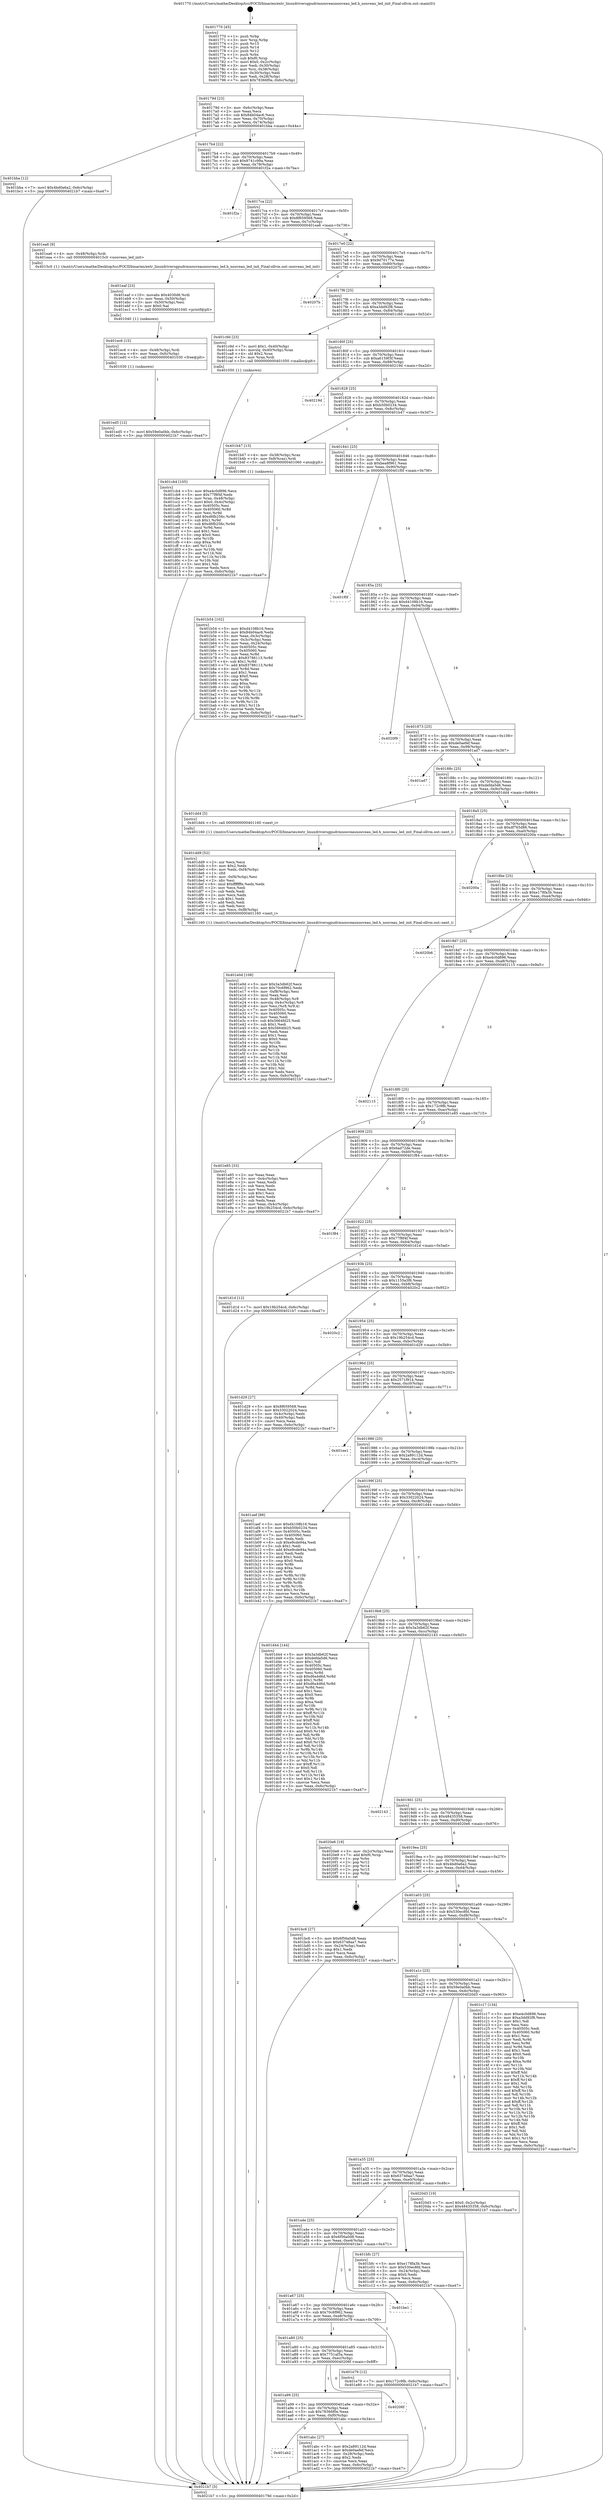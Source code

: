 digraph "0x401770" {
  label = "0x401770 (/mnt/c/Users/mathe/Desktop/tcc/POCII/binaries/extr_linuxdriversgpudrmnouveaunouveau_led.h_nouveau_led_init_Final-ollvm.out::main(0))"
  labelloc = "t"
  node[shape=record]

  Entry [label="",width=0.3,height=0.3,shape=circle,fillcolor=black,style=filled]
  "0x40179d" [label="{
     0x40179d [23]\l
     | [instrs]\l
     &nbsp;&nbsp;0x40179d \<+3\>: mov -0x6c(%rbp),%eax\l
     &nbsp;&nbsp;0x4017a0 \<+2\>: mov %eax,%ecx\l
     &nbsp;&nbsp;0x4017a2 \<+6\>: sub $0x84b04ac6,%ecx\l
     &nbsp;&nbsp;0x4017a8 \<+3\>: mov %eax,-0x70(%rbp)\l
     &nbsp;&nbsp;0x4017ab \<+3\>: mov %ecx,-0x74(%rbp)\l
     &nbsp;&nbsp;0x4017ae \<+6\>: je 0000000000401bba \<main+0x44a\>\l
  }"]
  "0x401bba" [label="{
     0x401bba [12]\l
     | [instrs]\l
     &nbsp;&nbsp;0x401bba \<+7\>: movl $0x4bd0a6a2,-0x6c(%rbp)\l
     &nbsp;&nbsp;0x401bc1 \<+5\>: jmp 00000000004021b7 \<main+0xa47\>\l
  }"]
  "0x4017b4" [label="{
     0x4017b4 [22]\l
     | [instrs]\l
     &nbsp;&nbsp;0x4017b4 \<+5\>: jmp 00000000004017b9 \<main+0x49\>\l
     &nbsp;&nbsp;0x4017b9 \<+3\>: mov -0x70(%rbp),%eax\l
     &nbsp;&nbsp;0x4017bc \<+5\>: sub $0x8741c99a,%eax\l
     &nbsp;&nbsp;0x4017c1 \<+3\>: mov %eax,-0x78(%rbp)\l
     &nbsp;&nbsp;0x4017c4 \<+6\>: je 0000000000401f2a \<main+0x7ba\>\l
  }"]
  Exit [label="",width=0.3,height=0.3,shape=circle,fillcolor=black,style=filled,peripheries=2]
  "0x401f2a" [label="{
     0x401f2a\l
  }", style=dashed]
  "0x4017ca" [label="{
     0x4017ca [22]\l
     | [instrs]\l
     &nbsp;&nbsp;0x4017ca \<+5\>: jmp 00000000004017cf \<main+0x5f\>\l
     &nbsp;&nbsp;0x4017cf \<+3\>: mov -0x70(%rbp),%eax\l
     &nbsp;&nbsp;0x4017d2 \<+5\>: sub $0x8f659568,%eax\l
     &nbsp;&nbsp;0x4017d7 \<+3\>: mov %eax,-0x7c(%rbp)\l
     &nbsp;&nbsp;0x4017da \<+6\>: je 0000000000401ea6 \<main+0x736\>\l
  }"]
  "0x401ed5" [label="{
     0x401ed5 [12]\l
     | [instrs]\l
     &nbsp;&nbsp;0x401ed5 \<+7\>: movl $0x59e0a0bb,-0x6c(%rbp)\l
     &nbsp;&nbsp;0x401edc \<+5\>: jmp 00000000004021b7 \<main+0xa47\>\l
  }"]
  "0x401ea6" [label="{
     0x401ea6 [9]\l
     | [instrs]\l
     &nbsp;&nbsp;0x401ea6 \<+4\>: mov -0x48(%rbp),%rdi\l
     &nbsp;&nbsp;0x401eaa \<+5\>: call 00000000004015c0 \<nouveau_led_init\>\l
     | [calls]\l
     &nbsp;&nbsp;0x4015c0 \{1\} (/mnt/c/Users/mathe/Desktop/tcc/POCII/binaries/extr_linuxdriversgpudrmnouveaunouveau_led.h_nouveau_led_init_Final-ollvm.out::nouveau_led_init)\l
  }"]
  "0x4017e0" [label="{
     0x4017e0 [22]\l
     | [instrs]\l
     &nbsp;&nbsp;0x4017e0 \<+5\>: jmp 00000000004017e5 \<main+0x75\>\l
     &nbsp;&nbsp;0x4017e5 \<+3\>: mov -0x70(%rbp),%eax\l
     &nbsp;&nbsp;0x4017e8 \<+5\>: sub $0x9d70177e,%eax\l
     &nbsp;&nbsp;0x4017ed \<+3\>: mov %eax,-0x80(%rbp)\l
     &nbsp;&nbsp;0x4017f0 \<+6\>: je 000000000040207b \<main+0x90b\>\l
  }"]
  "0x401ec6" [label="{
     0x401ec6 [15]\l
     | [instrs]\l
     &nbsp;&nbsp;0x401ec6 \<+4\>: mov -0x48(%rbp),%rdi\l
     &nbsp;&nbsp;0x401eca \<+6\>: mov %eax,-0xfc(%rbp)\l
     &nbsp;&nbsp;0x401ed0 \<+5\>: call 0000000000401030 \<free@plt\>\l
     | [calls]\l
     &nbsp;&nbsp;0x401030 \{1\} (unknown)\l
  }"]
  "0x40207b" [label="{
     0x40207b\l
  }", style=dashed]
  "0x4017f6" [label="{
     0x4017f6 [25]\l
     | [instrs]\l
     &nbsp;&nbsp;0x4017f6 \<+5\>: jmp 00000000004017fb \<main+0x8b\>\l
     &nbsp;&nbsp;0x4017fb \<+3\>: mov -0x70(%rbp),%eax\l
     &nbsp;&nbsp;0x4017fe \<+5\>: sub $0xa3dd92f8,%eax\l
     &nbsp;&nbsp;0x401803 \<+6\>: mov %eax,-0x84(%rbp)\l
     &nbsp;&nbsp;0x401809 \<+6\>: je 0000000000401c9d \<main+0x52d\>\l
  }"]
  "0x401eaf" [label="{
     0x401eaf [23]\l
     | [instrs]\l
     &nbsp;&nbsp;0x401eaf \<+10\>: movabs $0x4030d6,%rdi\l
     &nbsp;&nbsp;0x401eb9 \<+3\>: mov %eax,-0x50(%rbp)\l
     &nbsp;&nbsp;0x401ebc \<+3\>: mov -0x50(%rbp),%esi\l
     &nbsp;&nbsp;0x401ebf \<+2\>: mov $0x0,%al\l
     &nbsp;&nbsp;0x401ec1 \<+5\>: call 0000000000401040 \<printf@plt\>\l
     | [calls]\l
     &nbsp;&nbsp;0x401040 \{1\} (unknown)\l
  }"]
  "0x401c9d" [label="{
     0x401c9d [23]\l
     | [instrs]\l
     &nbsp;&nbsp;0x401c9d \<+7\>: movl $0x1,-0x40(%rbp)\l
     &nbsp;&nbsp;0x401ca4 \<+4\>: movslq -0x40(%rbp),%rax\l
     &nbsp;&nbsp;0x401ca8 \<+4\>: shl $0x2,%rax\l
     &nbsp;&nbsp;0x401cac \<+3\>: mov %rax,%rdi\l
     &nbsp;&nbsp;0x401caf \<+5\>: call 0000000000401050 \<malloc@plt\>\l
     | [calls]\l
     &nbsp;&nbsp;0x401050 \{1\} (unknown)\l
  }"]
  "0x40180f" [label="{
     0x40180f [25]\l
     | [instrs]\l
     &nbsp;&nbsp;0x40180f \<+5\>: jmp 0000000000401814 \<main+0xa4\>\l
     &nbsp;&nbsp;0x401814 \<+3\>: mov -0x70(%rbp),%eax\l
     &nbsp;&nbsp;0x401817 \<+5\>: sub $0xa6159f3f,%eax\l
     &nbsp;&nbsp;0x40181c \<+6\>: mov %eax,-0x88(%rbp)\l
     &nbsp;&nbsp;0x401822 \<+6\>: je 000000000040219d \<main+0xa2d\>\l
  }"]
  "0x401e0d" [label="{
     0x401e0d [108]\l
     | [instrs]\l
     &nbsp;&nbsp;0x401e0d \<+5\>: mov $0x3a3db62f,%ecx\l
     &nbsp;&nbsp;0x401e12 \<+5\>: mov $0x70c6f962,%edx\l
     &nbsp;&nbsp;0x401e17 \<+6\>: mov -0xf8(%rbp),%esi\l
     &nbsp;&nbsp;0x401e1d \<+3\>: imul %eax,%esi\l
     &nbsp;&nbsp;0x401e20 \<+4\>: mov -0x48(%rbp),%r8\l
     &nbsp;&nbsp;0x401e24 \<+4\>: movslq -0x4c(%rbp),%r9\l
     &nbsp;&nbsp;0x401e28 \<+4\>: mov %esi,(%r8,%r9,4)\l
     &nbsp;&nbsp;0x401e2c \<+7\>: mov 0x40505c,%eax\l
     &nbsp;&nbsp;0x401e33 \<+7\>: mov 0x405060,%esi\l
     &nbsp;&nbsp;0x401e3a \<+2\>: mov %eax,%edi\l
     &nbsp;&nbsp;0x401e3c \<+6\>: sub $0x5664fd25,%edi\l
     &nbsp;&nbsp;0x401e42 \<+3\>: sub $0x1,%edi\l
     &nbsp;&nbsp;0x401e45 \<+6\>: add $0x5664fd25,%edi\l
     &nbsp;&nbsp;0x401e4b \<+3\>: imul %edi,%eax\l
     &nbsp;&nbsp;0x401e4e \<+3\>: and $0x1,%eax\l
     &nbsp;&nbsp;0x401e51 \<+3\>: cmp $0x0,%eax\l
     &nbsp;&nbsp;0x401e54 \<+4\>: sete %r10b\l
     &nbsp;&nbsp;0x401e58 \<+3\>: cmp $0xa,%esi\l
     &nbsp;&nbsp;0x401e5b \<+4\>: setl %r11b\l
     &nbsp;&nbsp;0x401e5f \<+3\>: mov %r10b,%bl\l
     &nbsp;&nbsp;0x401e62 \<+3\>: and %r11b,%bl\l
     &nbsp;&nbsp;0x401e65 \<+3\>: xor %r11b,%r10b\l
     &nbsp;&nbsp;0x401e68 \<+3\>: or %r10b,%bl\l
     &nbsp;&nbsp;0x401e6b \<+3\>: test $0x1,%bl\l
     &nbsp;&nbsp;0x401e6e \<+3\>: cmovne %edx,%ecx\l
     &nbsp;&nbsp;0x401e71 \<+3\>: mov %ecx,-0x6c(%rbp)\l
     &nbsp;&nbsp;0x401e74 \<+5\>: jmp 00000000004021b7 \<main+0xa47\>\l
  }"]
  "0x40219d" [label="{
     0x40219d\l
  }", style=dashed]
  "0x401828" [label="{
     0x401828 [25]\l
     | [instrs]\l
     &nbsp;&nbsp;0x401828 \<+5\>: jmp 000000000040182d \<main+0xbd\>\l
     &nbsp;&nbsp;0x40182d \<+3\>: mov -0x70(%rbp),%eax\l
     &nbsp;&nbsp;0x401830 \<+5\>: sub $0xb50b0234,%eax\l
     &nbsp;&nbsp;0x401835 \<+6\>: mov %eax,-0x8c(%rbp)\l
     &nbsp;&nbsp;0x40183b \<+6\>: je 0000000000401b47 \<main+0x3d7\>\l
  }"]
  "0x401dd9" [label="{
     0x401dd9 [52]\l
     | [instrs]\l
     &nbsp;&nbsp;0x401dd9 \<+2\>: xor %ecx,%ecx\l
     &nbsp;&nbsp;0x401ddb \<+5\>: mov $0x2,%edx\l
     &nbsp;&nbsp;0x401de0 \<+6\>: mov %edx,-0xf4(%rbp)\l
     &nbsp;&nbsp;0x401de6 \<+1\>: cltd\l
     &nbsp;&nbsp;0x401de7 \<+6\>: mov -0xf4(%rbp),%esi\l
     &nbsp;&nbsp;0x401ded \<+2\>: idiv %esi\l
     &nbsp;&nbsp;0x401def \<+6\>: imul $0xfffffffe,%edx,%edx\l
     &nbsp;&nbsp;0x401df5 \<+2\>: mov %ecx,%edi\l
     &nbsp;&nbsp;0x401df7 \<+2\>: sub %edx,%edi\l
     &nbsp;&nbsp;0x401df9 \<+2\>: mov %ecx,%edx\l
     &nbsp;&nbsp;0x401dfb \<+3\>: sub $0x1,%edx\l
     &nbsp;&nbsp;0x401dfe \<+2\>: add %edx,%edi\l
     &nbsp;&nbsp;0x401e00 \<+2\>: sub %edi,%ecx\l
     &nbsp;&nbsp;0x401e02 \<+6\>: mov %ecx,-0xf8(%rbp)\l
     &nbsp;&nbsp;0x401e08 \<+5\>: call 0000000000401160 \<next_i\>\l
     | [calls]\l
     &nbsp;&nbsp;0x401160 \{1\} (/mnt/c/Users/mathe/Desktop/tcc/POCII/binaries/extr_linuxdriversgpudrmnouveaunouveau_led.h_nouveau_led_init_Final-ollvm.out::next_i)\l
  }"]
  "0x401b47" [label="{
     0x401b47 [13]\l
     | [instrs]\l
     &nbsp;&nbsp;0x401b47 \<+4\>: mov -0x38(%rbp),%rax\l
     &nbsp;&nbsp;0x401b4b \<+4\>: mov 0x8(%rax),%rdi\l
     &nbsp;&nbsp;0x401b4f \<+5\>: call 0000000000401060 \<atoi@plt\>\l
     | [calls]\l
     &nbsp;&nbsp;0x401060 \{1\} (unknown)\l
  }"]
  "0x401841" [label="{
     0x401841 [25]\l
     | [instrs]\l
     &nbsp;&nbsp;0x401841 \<+5\>: jmp 0000000000401846 \<main+0xd6\>\l
     &nbsp;&nbsp;0x401846 \<+3\>: mov -0x70(%rbp),%eax\l
     &nbsp;&nbsp;0x401849 \<+5\>: sub $0xbea8f961,%eax\l
     &nbsp;&nbsp;0x40184e \<+6\>: mov %eax,-0x90(%rbp)\l
     &nbsp;&nbsp;0x401854 \<+6\>: je 0000000000401f0f \<main+0x79f\>\l
  }"]
  "0x401cb4" [label="{
     0x401cb4 [105]\l
     | [instrs]\l
     &nbsp;&nbsp;0x401cb4 \<+5\>: mov $0xe4c0d896,%ecx\l
     &nbsp;&nbsp;0x401cb9 \<+5\>: mov $0x77f8f4f,%edx\l
     &nbsp;&nbsp;0x401cbe \<+4\>: mov %rax,-0x48(%rbp)\l
     &nbsp;&nbsp;0x401cc2 \<+7\>: movl $0x0,-0x4c(%rbp)\l
     &nbsp;&nbsp;0x401cc9 \<+7\>: mov 0x40505c,%esi\l
     &nbsp;&nbsp;0x401cd0 \<+8\>: mov 0x405060,%r8d\l
     &nbsp;&nbsp;0x401cd8 \<+3\>: mov %esi,%r9d\l
     &nbsp;&nbsp;0x401cdb \<+7\>: add $0xd6fb256c,%r9d\l
     &nbsp;&nbsp;0x401ce2 \<+4\>: sub $0x1,%r9d\l
     &nbsp;&nbsp;0x401ce6 \<+7\>: sub $0xd6fb256c,%r9d\l
     &nbsp;&nbsp;0x401ced \<+4\>: imul %r9d,%esi\l
     &nbsp;&nbsp;0x401cf1 \<+3\>: and $0x1,%esi\l
     &nbsp;&nbsp;0x401cf4 \<+3\>: cmp $0x0,%esi\l
     &nbsp;&nbsp;0x401cf7 \<+4\>: sete %r10b\l
     &nbsp;&nbsp;0x401cfb \<+4\>: cmp $0xa,%r8d\l
     &nbsp;&nbsp;0x401cff \<+4\>: setl %r11b\l
     &nbsp;&nbsp;0x401d03 \<+3\>: mov %r10b,%bl\l
     &nbsp;&nbsp;0x401d06 \<+3\>: and %r11b,%bl\l
     &nbsp;&nbsp;0x401d09 \<+3\>: xor %r11b,%r10b\l
     &nbsp;&nbsp;0x401d0c \<+3\>: or %r10b,%bl\l
     &nbsp;&nbsp;0x401d0f \<+3\>: test $0x1,%bl\l
     &nbsp;&nbsp;0x401d12 \<+3\>: cmovne %edx,%ecx\l
     &nbsp;&nbsp;0x401d15 \<+3\>: mov %ecx,-0x6c(%rbp)\l
     &nbsp;&nbsp;0x401d18 \<+5\>: jmp 00000000004021b7 \<main+0xa47\>\l
  }"]
  "0x401f0f" [label="{
     0x401f0f\l
  }", style=dashed]
  "0x40185a" [label="{
     0x40185a [25]\l
     | [instrs]\l
     &nbsp;&nbsp;0x40185a \<+5\>: jmp 000000000040185f \<main+0xef\>\l
     &nbsp;&nbsp;0x40185f \<+3\>: mov -0x70(%rbp),%eax\l
     &nbsp;&nbsp;0x401862 \<+5\>: sub $0xd4108b16,%eax\l
     &nbsp;&nbsp;0x401867 \<+6\>: mov %eax,-0x94(%rbp)\l
     &nbsp;&nbsp;0x40186d \<+6\>: je 00000000004020f9 \<main+0x989\>\l
  }"]
  "0x401b54" [label="{
     0x401b54 [102]\l
     | [instrs]\l
     &nbsp;&nbsp;0x401b54 \<+5\>: mov $0xd4108b16,%ecx\l
     &nbsp;&nbsp;0x401b59 \<+5\>: mov $0x84b04ac6,%edx\l
     &nbsp;&nbsp;0x401b5e \<+3\>: mov %eax,-0x3c(%rbp)\l
     &nbsp;&nbsp;0x401b61 \<+3\>: mov -0x3c(%rbp),%eax\l
     &nbsp;&nbsp;0x401b64 \<+3\>: mov %eax,-0x24(%rbp)\l
     &nbsp;&nbsp;0x401b67 \<+7\>: mov 0x40505c,%eax\l
     &nbsp;&nbsp;0x401b6e \<+7\>: mov 0x405060,%esi\l
     &nbsp;&nbsp;0x401b75 \<+3\>: mov %eax,%r8d\l
     &nbsp;&nbsp;0x401b78 \<+7\>: sub $0x83786113,%r8d\l
     &nbsp;&nbsp;0x401b7f \<+4\>: sub $0x1,%r8d\l
     &nbsp;&nbsp;0x401b83 \<+7\>: add $0x83786113,%r8d\l
     &nbsp;&nbsp;0x401b8a \<+4\>: imul %r8d,%eax\l
     &nbsp;&nbsp;0x401b8e \<+3\>: and $0x1,%eax\l
     &nbsp;&nbsp;0x401b91 \<+3\>: cmp $0x0,%eax\l
     &nbsp;&nbsp;0x401b94 \<+4\>: sete %r9b\l
     &nbsp;&nbsp;0x401b98 \<+3\>: cmp $0xa,%esi\l
     &nbsp;&nbsp;0x401b9b \<+4\>: setl %r10b\l
     &nbsp;&nbsp;0x401b9f \<+3\>: mov %r9b,%r11b\l
     &nbsp;&nbsp;0x401ba2 \<+3\>: and %r10b,%r11b\l
     &nbsp;&nbsp;0x401ba5 \<+3\>: xor %r10b,%r9b\l
     &nbsp;&nbsp;0x401ba8 \<+3\>: or %r9b,%r11b\l
     &nbsp;&nbsp;0x401bab \<+4\>: test $0x1,%r11b\l
     &nbsp;&nbsp;0x401baf \<+3\>: cmovne %edx,%ecx\l
     &nbsp;&nbsp;0x401bb2 \<+3\>: mov %ecx,-0x6c(%rbp)\l
     &nbsp;&nbsp;0x401bb5 \<+5\>: jmp 00000000004021b7 \<main+0xa47\>\l
  }"]
  "0x4020f9" [label="{
     0x4020f9\l
  }", style=dashed]
  "0x401873" [label="{
     0x401873 [25]\l
     | [instrs]\l
     &nbsp;&nbsp;0x401873 \<+5\>: jmp 0000000000401878 \<main+0x108\>\l
     &nbsp;&nbsp;0x401878 \<+3\>: mov -0x70(%rbp),%eax\l
     &nbsp;&nbsp;0x40187b \<+5\>: sub $0xde0aefef,%eax\l
     &nbsp;&nbsp;0x401880 \<+6\>: mov %eax,-0x98(%rbp)\l
     &nbsp;&nbsp;0x401886 \<+6\>: je 0000000000401ad7 \<main+0x367\>\l
  }"]
  "0x401770" [label="{
     0x401770 [45]\l
     | [instrs]\l
     &nbsp;&nbsp;0x401770 \<+1\>: push %rbp\l
     &nbsp;&nbsp;0x401771 \<+3\>: mov %rsp,%rbp\l
     &nbsp;&nbsp;0x401774 \<+2\>: push %r15\l
     &nbsp;&nbsp;0x401776 \<+2\>: push %r14\l
     &nbsp;&nbsp;0x401778 \<+2\>: push %r12\l
     &nbsp;&nbsp;0x40177a \<+1\>: push %rbx\l
     &nbsp;&nbsp;0x40177b \<+7\>: sub $0xf0,%rsp\l
     &nbsp;&nbsp;0x401782 \<+7\>: movl $0x0,-0x2c(%rbp)\l
     &nbsp;&nbsp;0x401789 \<+3\>: mov %edi,-0x30(%rbp)\l
     &nbsp;&nbsp;0x40178c \<+4\>: mov %rsi,-0x38(%rbp)\l
     &nbsp;&nbsp;0x401790 \<+3\>: mov -0x30(%rbp),%edi\l
     &nbsp;&nbsp;0x401793 \<+3\>: mov %edi,-0x28(%rbp)\l
     &nbsp;&nbsp;0x401796 \<+7\>: movl $0x78366f0e,-0x6c(%rbp)\l
  }"]
  "0x401ad7" [label="{
     0x401ad7\l
  }", style=dashed]
  "0x40188c" [label="{
     0x40188c [25]\l
     | [instrs]\l
     &nbsp;&nbsp;0x40188c \<+5\>: jmp 0000000000401891 \<main+0x121\>\l
     &nbsp;&nbsp;0x401891 \<+3\>: mov -0x70(%rbp),%eax\l
     &nbsp;&nbsp;0x401894 \<+5\>: sub $0xdefda5d6,%eax\l
     &nbsp;&nbsp;0x401899 \<+6\>: mov %eax,-0x9c(%rbp)\l
     &nbsp;&nbsp;0x40189f \<+6\>: je 0000000000401dd4 \<main+0x664\>\l
  }"]
  "0x4021b7" [label="{
     0x4021b7 [5]\l
     | [instrs]\l
     &nbsp;&nbsp;0x4021b7 \<+5\>: jmp 000000000040179d \<main+0x2d\>\l
  }"]
  "0x401dd4" [label="{
     0x401dd4 [5]\l
     | [instrs]\l
     &nbsp;&nbsp;0x401dd4 \<+5\>: call 0000000000401160 \<next_i\>\l
     | [calls]\l
     &nbsp;&nbsp;0x401160 \{1\} (/mnt/c/Users/mathe/Desktop/tcc/POCII/binaries/extr_linuxdriversgpudrmnouveaunouveau_led.h_nouveau_led_init_Final-ollvm.out::next_i)\l
  }"]
  "0x4018a5" [label="{
     0x4018a5 [25]\l
     | [instrs]\l
     &nbsp;&nbsp;0x4018a5 \<+5\>: jmp 00000000004018aa \<main+0x13a\>\l
     &nbsp;&nbsp;0x4018aa \<+3\>: mov -0x70(%rbp),%eax\l
     &nbsp;&nbsp;0x4018ad \<+5\>: sub $0xdf765d86,%eax\l
     &nbsp;&nbsp;0x4018b2 \<+6\>: mov %eax,-0xa0(%rbp)\l
     &nbsp;&nbsp;0x4018b8 \<+6\>: je 000000000040200a \<main+0x89a\>\l
  }"]
  "0x401ab2" [label="{
     0x401ab2\l
  }", style=dashed]
  "0x40200a" [label="{
     0x40200a\l
  }", style=dashed]
  "0x4018be" [label="{
     0x4018be [25]\l
     | [instrs]\l
     &nbsp;&nbsp;0x4018be \<+5\>: jmp 00000000004018c3 \<main+0x153\>\l
     &nbsp;&nbsp;0x4018c3 \<+3\>: mov -0x70(%rbp),%eax\l
     &nbsp;&nbsp;0x4018c6 \<+5\>: sub $0xe178fa3b,%eax\l
     &nbsp;&nbsp;0x4018cb \<+6\>: mov %eax,-0xa4(%rbp)\l
     &nbsp;&nbsp;0x4018d1 \<+6\>: je 00000000004020b6 \<main+0x946\>\l
  }"]
  "0x401abc" [label="{
     0x401abc [27]\l
     | [instrs]\l
     &nbsp;&nbsp;0x401abc \<+5\>: mov $0x2a89112d,%eax\l
     &nbsp;&nbsp;0x401ac1 \<+5\>: mov $0xde0aefef,%ecx\l
     &nbsp;&nbsp;0x401ac6 \<+3\>: mov -0x28(%rbp),%edx\l
     &nbsp;&nbsp;0x401ac9 \<+3\>: cmp $0x2,%edx\l
     &nbsp;&nbsp;0x401acc \<+3\>: cmovne %ecx,%eax\l
     &nbsp;&nbsp;0x401acf \<+3\>: mov %eax,-0x6c(%rbp)\l
     &nbsp;&nbsp;0x401ad2 \<+5\>: jmp 00000000004021b7 \<main+0xa47\>\l
  }"]
  "0x4020b6" [label="{
     0x4020b6\l
  }", style=dashed]
  "0x4018d7" [label="{
     0x4018d7 [25]\l
     | [instrs]\l
     &nbsp;&nbsp;0x4018d7 \<+5\>: jmp 00000000004018dc \<main+0x16c\>\l
     &nbsp;&nbsp;0x4018dc \<+3\>: mov -0x70(%rbp),%eax\l
     &nbsp;&nbsp;0x4018df \<+5\>: sub $0xe4c0d896,%eax\l
     &nbsp;&nbsp;0x4018e4 \<+6\>: mov %eax,-0xa8(%rbp)\l
     &nbsp;&nbsp;0x4018ea \<+6\>: je 0000000000402115 \<main+0x9a5\>\l
  }"]
  "0x401a99" [label="{
     0x401a99 [25]\l
     | [instrs]\l
     &nbsp;&nbsp;0x401a99 \<+5\>: jmp 0000000000401a9e \<main+0x32e\>\l
     &nbsp;&nbsp;0x401a9e \<+3\>: mov -0x70(%rbp),%eax\l
     &nbsp;&nbsp;0x401aa1 \<+5\>: sub $0x78366f0e,%eax\l
     &nbsp;&nbsp;0x401aa6 \<+6\>: mov %eax,-0xf0(%rbp)\l
     &nbsp;&nbsp;0x401aac \<+6\>: je 0000000000401abc \<main+0x34c\>\l
  }"]
  "0x402115" [label="{
     0x402115\l
  }", style=dashed]
  "0x4018f0" [label="{
     0x4018f0 [25]\l
     | [instrs]\l
     &nbsp;&nbsp;0x4018f0 \<+5\>: jmp 00000000004018f5 \<main+0x185\>\l
     &nbsp;&nbsp;0x4018f5 \<+3\>: mov -0x70(%rbp),%eax\l
     &nbsp;&nbsp;0x4018f8 \<+5\>: sub $0x172c9fb,%eax\l
     &nbsp;&nbsp;0x4018fd \<+6\>: mov %eax,-0xac(%rbp)\l
     &nbsp;&nbsp;0x401903 \<+6\>: je 0000000000401e85 \<main+0x715\>\l
  }"]
  "0x40206f" [label="{
     0x40206f\l
  }", style=dashed]
  "0x401e85" [label="{
     0x401e85 [33]\l
     | [instrs]\l
     &nbsp;&nbsp;0x401e85 \<+2\>: xor %eax,%eax\l
     &nbsp;&nbsp;0x401e87 \<+3\>: mov -0x4c(%rbp),%ecx\l
     &nbsp;&nbsp;0x401e8a \<+2\>: mov %eax,%edx\l
     &nbsp;&nbsp;0x401e8c \<+2\>: sub %ecx,%edx\l
     &nbsp;&nbsp;0x401e8e \<+2\>: mov %eax,%ecx\l
     &nbsp;&nbsp;0x401e90 \<+3\>: sub $0x1,%ecx\l
     &nbsp;&nbsp;0x401e93 \<+2\>: add %ecx,%edx\l
     &nbsp;&nbsp;0x401e95 \<+2\>: sub %edx,%eax\l
     &nbsp;&nbsp;0x401e97 \<+3\>: mov %eax,-0x4c(%rbp)\l
     &nbsp;&nbsp;0x401e9a \<+7\>: movl $0x19b254cd,-0x6c(%rbp)\l
     &nbsp;&nbsp;0x401ea1 \<+5\>: jmp 00000000004021b7 \<main+0xa47\>\l
  }"]
  "0x401909" [label="{
     0x401909 [25]\l
     | [instrs]\l
     &nbsp;&nbsp;0x401909 \<+5\>: jmp 000000000040190e \<main+0x19e\>\l
     &nbsp;&nbsp;0x40190e \<+3\>: mov -0x70(%rbp),%eax\l
     &nbsp;&nbsp;0x401911 \<+5\>: sub $0x6ad72de,%eax\l
     &nbsp;&nbsp;0x401916 \<+6\>: mov %eax,-0xb0(%rbp)\l
     &nbsp;&nbsp;0x40191c \<+6\>: je 0000000000401f84 \<main+0x814\>\l
  }"]
  "0x401a80" [label="{
     0x401a80 [25]\l
     | [instrs]\l
     &nbsp;&nbsp;0x401a80 \<+5\>: jmp 0000000000401a85 \<main+0x315\>\l
     &nbsp;&nbsp;0x401a85 \<+3\>: mov -0x70(%rbp),%eax\l
     &nbsp;&nbsp;0x401a88 \<+5\>: sub $0x7751af3a,%eax\l
     &nbsp;&nbsp;0x401a8d \<+6\>: mov %eax,-0xec(%rbp)\l
     &nbsp;&nbsp;0x401a93 \<+6\>: je 000000000040206f \<main+0x8ff\>\l
  }"]
  "0x401f84" [label="{
     0x401f84\l
  }", style=dashed]
  "0x401922" [label="{
     0x401922 [25]\l
     | [instrs]\l
     &nbsp;&nbsp;0x401922 \<+5\>: jmp 0000000000401927 \<main+0x1b7\>\l
     &nbsp;&nbsp;0x401927 \<+3\>: mov -0x70(%rbp),%eax\l
     &nbsp;&nbsp;0x40192a \<+5\>: sub $0x77f8f4f,%eax\l
     &nbsp;&nbsp;0x40192f \<+6\>: mov %eax,-0xb4(%rbp)\l
     &nbsp;&nbsp;0x401935 \<+6\>: je 0000000000401d1d \<main+0x5ad\>\l
  }"]
  "0x401e79" [label="{
     0x401e79 [12]\l
     | [instrs]\l
     &nbsp;&nbsp;0x401e79 \<+7\>: movl $0x172c9fb,-0x6c(%rbp)\l
     &nbsp;&nbsp;0x401e80 \<+5\>: jmp 00000000004021b7 \<main+0xa47\>\l
  }"]
  "0x401d1d" [label="{
     0x401d1d [12]\l
     | [instrs]\l
     &nbsp;&nbsp;0x401d1d \<+7\>: movl $0x19b254cd,-0x6c(%rbp)\l
     &nbsp;&nbsp;0x401d24 \<+5\>: jmp 00000000004021b7 \<main+0xa47\>\l
  }"]
  "0x40193b" [label="{
     0x40193b [25]\l
     | [instrs]\l
     &nbsp;&nbsp;0x40193b \<+5\>: jmp 0000000000401940 \<main+0x1d0\>\l
     &nbsp;&nbsp;0x401940 \<+3\>: mov -0x70(%rbp),%eax\l
     &nbsp;&nbsp;0x401943 \<+5\>: sub $0x1155a3f6,%eax\l
     &nbsp;&nbsp;0x401948 \<+6\>: mov %eax,-0xb8(%rbp)\l
     &nbsp;&nbsp;0x40194e \<+6\>: je 00000000004020c2 \<main+0x952\>\l
  }"]
  "0x401a67" [label="{
     0x401a67 [25]\l
     | [instrs]\l
     &nbsp;&nbsp;0x401a67 \<+5\>: jmp 0000000000401a6c \<main+0x2fc\>\l
     &nbsp;&nbsp;0x401a6c \<+3\>: mov -0x70(%rbp),%eax\l
     &nbsp;&nbsp;0x401a6f \<+5\>: sub $0x70c6f962,%eax\l
     &nbsp;&nbsp;0x401a74 \<+6\>: mov %eax,-0xe8(%rbp)\l
     &nbsp;&nbsp;0x401a7a \<+6\>: je 0000000000401e79 \<main+0x709\>\l
  }"]
  "0x4020c2" [label="{
     0x4020c2\l
  }", style=dashed]
  "0x401954" [label="{
     0x401954 [25]\l
     | [instrs]\l
     &nbsp;&nbsp;0x401954 \<+5\>: jmp 0000000000401959 \<main+0x1e9\>\l
     &nbsp;&nbsp;0x401959 \<+3\>: mov -0x70(%rbp),%eax\l
     &nbsp;&nbsp;0x40195c \<+5\>: sub $0x19b254cd,%eax\l
     &nbsp;&nbsp;0x401961 \<+6\>: mov %eax,-0xbc(%rbp)\l
     &nbsp;&nbsp;0x401967 \<+6\>: je 0000000000401d29 \<main+0x5b9\>\l
  }"]
  "0x401be1" [label="{
     0x401be1\l
  }", style=dashed]
  "0x401d29" [label="{
     0x401d29 [27]\l
     | [instrs]\l
     &nbsp;&nbsp;0x401d29 \<+5\>: mov $0x8f659568,%eax\l
     &nbsp;&nbsp;0x401d2e \<+5\>: mov $0x33022024,%ecx\l
     &nbsp;&nbsp;0x401d33 \<+3\>: mov -0x4c(%rbp),%edx\l
     &nbsp;&nbsp;0x401d36 \<+3\>: cmp -0x40(%rbp),%edx\l
     &nbsp;&nbsp;0x401d39 \<+3\>: cmovl %ecx,%eax\l
     &nbsp;&nbsp;0x401d3c \<+3\>: mov %eax,-0x6c(%rbp)\l
     &nbsp;&nbsp;0x401d3f \<+5\>: jmp 00000000004021b7 \<main+0xa47\>\l
  }"]
  "0x40196d" [label="{
     0x40196d [25]\l
     | [instrs]\l
     &nbsp;&nbsp;0x40196d \<+5\>: jmp 0000000000401972 \<main+0x202\>\l
     &nbsp;&nbsp;0x401972 \<+3\>: mov -0x70(%rbp),%eax\l
     &nbsp;&nbsp;0x401975 \<+5\>: sub $0x2571f914,%eax\l
     &nbsp;&nbsp;0x40197a \<+6\>: mov %eax,-0xc0(%rbp)\l
     &nbsp;&nbsp;0x401980 \<+6\>: je 0000000000401ee1 \<main+0x771\>\l
  }"]
  "0x401a4e" [label="{
     0x401a4e [25]\l
     | [instrs]\l
     &nbsp;&nbsp;0x401a4e \<+5\>: jmp 0000000000401a53 \<main+0x2e3\>\l
     &nbsp;&nbsp;0x401a53 \<+3\>: mov -0x70(%rbp),%eax\l
     &nbsp;&nbsp;0x401a56 \<+5\>: sub $0x6f56a0d8,%eax\l
     &nbsp;&nbsp;0x401a5b \<+6\>: mov %eax,-0xe4(%rbp)\l
     &nbsp;&nbsp;0x401a61 \<+6\>: je 0000000000401be1 \<main+0x471\>\l
  }"]
  "0x401ee1" [label="{
     0x401ee1\l
  }", style=dashed]
  "0x401986" [label="{
     0x401986 [25]\l
     | [instrs]\l
     &nbsp;&nbsp;0x401986 \<+5\>: jmp 000000000040198b \<main+0x21b\>\l
     &nbsp;&nbsp;0x40198b \<+3\>: mov -0x70(%rbp),%eax\l
     &nbsp;&nbsp;0x40198e \<+5\>: sub $0x2a89112d,%eax\l
     &nbsp;&nbsp;0x401993 \<+6\>: mov %eax,-0xc4(%rbp)\l
     &nbsp;&nbsp;0x401999 \<+6\>: je 0000000000401aef \<main+0x37f\>\l
  }"]
  "0x401bfc" [label="{
     0x401bfc [27]\l
     | [instrs]\l
     &nbsp;&nbsp;0x401bfc \<+5\>: mov $0xe178fa3b,%eax\l
     &nbsp;&nbsp;0x401c01 \<+5\>: mov $0x530ec8fd,%ecx\l
     &nbsp;&nbsp;0x401c06 \<+3\>: mov -0x24(%rbp),%edx\l
     &nbsp;&nbsp;0x401c09 \<+3\>: cmp $0x0,%edx\l
     &nbsp;&nbsp;0x401c0c \<+3\>: cmove %ecx,%eax\l
     &nbsp;&nbsp;0x401c0f \<+3\>: mov %eax,-0x6c(%rbp)\l
     &nbsp;&nbsp;0x401c12 \<+5\>: jmp 00000000004021b7 \<main+0xa47\>\l
  }"]
  "0x401aef" [label="{
     0x401aef [88]\l
     | [instrs]\l
     &nbsp;&nbsp;0x401aef \<+5\>: mov $0xd4108b16,%eax\l
     &nbsp;&nbsp;0x401af4 \<+5\>: mov $0xb50b0234,%ecx\l
     &nbsp;&nbsp;0x401af9 \<+7\>: mov 0x40505c,%edx\l
     &nbsp;&nbsp;0x401b00 \<+7\>: mov 0x405060,%esi\l
     &nbsp;&nbsp;0x401b07 \<+2\>: mov %edx,%edi\l
     &nbsp;&nbsp;0x401b09 \<+6\>: sub $0xe9cde94a,%edi\l
     &nbsp;&nbsp;0x401b0f \<+3\>: sub $0x1,%edi\l
     &nbsp;&nbsp;0x401b12 \<+6\>: add $0xe9cde94a,%edi\l
     &nbsp;&nbsp;0x401b18 \<+3\>: imul %edi,%edx\l
     &nbsp;&nbsp;0x401b1b \<+3\>: and $0x1,%edx\l
     &nbsp;&nbsp;0x401b1e \<+3\>: cmp $0x0,%edx\l
     &nbsp;&nbsp;0x401b21 \<+4\>: sete %r8b\l
     &nbsp;&nbsp;0x401b25 \<+3\>: cmp $0xa,%esi\l
     &nbsp;&nbsp;0x401b28 \<+4\>: setl %r9b\l
     &nbsp;&nbsp;0x401b2c \<+3\>: mov %r8b,%r10b\l
     &nbsp;&nbsp;0x401b2f \<+3\>: and %r9b,%r10b\l
     &nbsp;&nbsp;0x401b32 \<+3\>: xor %r9b,%r8b\l
     &nbsp;&nbsp;0x401b35 \<+3\>: or %r8b,%r10b\l
     &nbsp;&nbsp;0x401b38 \<+4\>: test $0x1,%r10b\l
     &nbsp;&nbsp;0x401b3c \<+3\>: cmovne %ecx,%eax\l
     &nbsp;&nbsp;0x401b3f \<+3\>: mov %eax,-0x6c(%rbp)\l
     &nbsp;&nbsp;0x401b42 \<+5\>: jmp 00000000004021b7 \<main+0xa47\>\l
  }"]
  "0x40199f" [label="{
     0x40199f [25]\l
     | [instrs]\l
     &nbsp;&nbsp;0x40199f \<+5\>: jmp 00000000004019a4 \<main+0x234\>\l
     &nbsp;&nbsp;0x4019a4 \<+3\>: mov -0x70(%rbp),%eax\l
     &nbsp;&nbsp;0x4019a7 \<+5\>: sub $0x33022024,%eax\l
     &nbsp;&nbsp;0x4019ac \<+6\>: mov %eax,-0xc8(%rbp)\l
     &nbsp;&nbsp;0x4019b2 \<+6\>: je 0000000000401d44 \<main+0x5d4\>\l
  }"]
  "0x401a35" [label="{
     0x401a35 [25]\l
     | [instrs]\l
     &nbsp;&nbsp;0x401a35 \<+5\>: jmp 0000000000401a3a \<main+0x2ca\>\l
     &nbsp;&nbsp;0x401a3a \<+3\>: mov -0x70(%rbp),%eax\l
     &nbsp;&nbsp;0x401a3d \<+5\>: sub $0x63748aa7,%eax\l
     &nbsp;&nbsp;0x401a42 \<+6\>: mov %eax,-0xe0(%rbp)\l
     &nbsp;&nbsp;0x401a48 \<+6\>: je 0000000000401bfc \<main+0x48c\>\l
  }"]
  "0x401d44" [label="{
     0x401d44 [144]\l
     | [instrs]\l
     &nbsp;&nbsp;0x401d44 \<+5\>: mov $0x3a3db62f,%eax\l
     &nbsp;&nbsp;0x401d49 \<+5\>: mov $0xdefda5d6,%ecx\l
     &nbsp;&nbsp;0x401d4e \<+2\>: mov $0x1,%dl\l
     &nbsp;&nbsp;0x401d50 \<+7\>: mov 0x40505c,%esi\l
     &nbsp;&nbsp;0x401d57 \<+7\>: mov 0x405060,%edi\l
     &nbsp;&nbsp;0x401d5e \<+3\>: mov %esi,%r8d\l
     &nbsp;&nbsp;0x401d61 \<+7\>: sub $0xd6a4d6d,%r8d\l
     &nbsp;&nbsp;0x401d68 \<+4\>: sub $0x1,%r8d\l
     &nbsp;&nbsp;0x401d6c \<+7\>: add $0xd6a4d6d,%r8d\l
     &nbsp;&nbsp;0x401d73 \<+4\>: imul %r8d,%esi\l
     &nbsp;&nbsp;0x401d77 \<+3\>: and $0x1,%esi\l
     &nbsp;&nbsp;0x401d7a \<+3\>: cmp $0x0,%esi\l
     &nbsp;&nbsp;0x401d7d \<+4\>: sete %r9b\l
     &nbsp;&nbsp;0x401d81 \<+3\>: cmp $0xa,%edi\l
     &nbsp;&nbsp;0x401d84 \<+4\>: setl %r10b\l
     &nbsp;&nbsp;0x401d88 \<+3\>: mov %r9b,%r11b\l
     &nbsp;&nbsp;0x401d8b \<+4\>: xor $0xff,%r11b\l
     &nbsp;&nbsp;0x401d8f \<+3\>: mov %r10b,%bl\l
     &nbsp;&nbsp;0x401d92 \<+3\>: xor $0xff,%bl\l
     &nbsp;&nbsp;0x401d95 \<+3\>: xor $0x0,%dl\l
     &nbsp;&nbsp;0x401d98 \<+3\>: mov %r11b,%r14b\l
     &nbsp;&nbsp;0x401d9b \<+4\>: and $0x0,%r14b\l
     &nbsp;&nbsp;0x401d9f \<+3\>: and %dl,%r9b\l
     &nbsp;&nbsp;0x401da2 \<+3\>: mov %bl,%r15b\l
     &nbsp;&nbsp;0x401da5 \<+4\>: and $0x0,%r15b\l
     &nbsp;&nbsp;0x401da9 \<+3\>: and %dl,%r10b\l
     &nbsp;&nbsp;0x401dac \<+3\>: or %r9b,%r14b\l
     &nbsp;&nbsp;0x401daf \<+3\>: or %r10b,%r15b\l
     &nbsp;&nbsp;0x401db2 \<+3\>: xor %r15b,%r14b\l
     &nbsp;&nbsp;0x401db5 \<+3\>: or %bl,%r11b\l
     &nbsp;&nbsp;0x401db8 \<+4\>: xor $0xff,%r11b\l
     &nbsp;&nbsp;0x401dbc \<+3\>: or $0x0,%dl\l
     &nbsp;&nbsp;0x401dbf \<+3\>: and %dl,%r11b\l
     &nbsp;&nbsp;0x401dc2 \<+3\>: or %r11b,%r14b\l
     &nbsp;&nbsp;0x401dc5 \<+4\>: test $0x1,%r14b\l
     &nbsp;&nbsp;0x401dc9 \<+3\>: cmovne %ecx,%eax\l
     &nbsp;&nbsp;0x401dcc \<+3\>: mov %eax,-0x6c(%rbp)\l
     &nbsp;&nbsp;0x401dcf \<+5\>: jmp 00000000004021b7 \<main+0xa47\>\l
  }"]
  "0x4019b8" [label="{
     0x4019b8 [25]\l
     | [instrs]\l
     &nbsp;&nbsp;0x4019b8 \<+5\>: jmp 00000000004019bd \<main+0x24d\>\l
     &nbsp;&nbsp;0x4019bd \<+3\>: mov -0x70(%rbp),%eax\l
     &nbsp;&nbsp;0x4019c0 \<+5\>: sub $0x3a3db62f,%eax\l
     &nbsp;&nbsp;0x4019c5 \<+6\>: mov %eax,-0xcc(%rbp)\l
     &nbsp;&nbsp;0x4019cb \<+6\>: je 0000000000402143 \<main+0x9d3\>\l
  }"]
  "0x4020d3" [label="{
     0x4020d3 [19]\l
     | [instrs]\l
     &nbsp;&nbsp;0x4020d3 \<+7\>: movl $0x0,-0x2c(%rbp)\l
     &nbsp;&nbsp;0x4020da \<+7\>: movl $0x48435358,-0x6c(%rbp)\l
     &nbsp;&nbsp;0x4020e1 \<+5\>: jmp 00000000004021b7 \<main+0xa47\>\l
  }"]
  "0x402143" [label="{
     0x402143\l
  }", style=dashed]
  "0x4019d1" [label="{
     0x4019d1 [25]\l
     | [instrs]\l
     &nbsp;&nbsp;0x4019d1 \<+5\>: jmp 00000000004019d6 \<main+0x266\>\l
     &nbsp;&nbsp;0x4019d6 \<+3\>: mov -0x70(%rbp),%eax\l
     &nbsp;&nbsp;0x4019d9 \<+5\>: sub $0x48435358,%eax\l
     &nbsp;&nbsp;0x4019de \<+6\>: mov %eax,-0xd0(%rbp)\l
     &nbsp;&nbsp;0x4019e4 \<+6\>: je 00000000004020e6 \<main+0x976\>\l
  }"]
  "0x401a1c" [label="{
     0x401a1c [25]\l
     | [instrs]\l
     &nbsp;&nbsp;0x401a1c \<+5\>: jmp 0000000000401a21 \<main+0x2b1\>\l
     &nbsp;&nbsp;0x401a21 \<+3\>: mov -0x70(%rbp),%eax\l
     &nbsp;&nbsp;0x401a24 \<+5\>: sub $0x59e0a0bb,%eax\l
     &nbsp;&nbsp;0x401a29 \<+6\>: mov %eax,-0xdc(%rbp)\l
     &nbsp;&nbsp;0x401a2f \<+6\>: je 00000000004020d3 \<main+0x963\>\l
  }"]
  "0x4020e6" [label="{
     0x4020e6 [19]\l
     | [instrs]\l
     &nbsp;&nbsp;0x4020e6 \<+3\>: mov -0x2c(%rbp),%eax\l
     &nbsp;&nbsp;0x4020e9 \<+7\>: add $0xf0,%rsp\l
     &nbsp;&nbsp;0x4020f0 \<+1\>: pop %rbx\l
     &nbsp;&nbsp;0x4020f1 \<+2\>: pop %r12\l
     &nbsp;&nbsp;0x4020f3 \<+2\>: pop %r14\l
     &nbsp;&nbsp;0x4020f5 \<+2\>: pop %r15\l
     &nbsp;&nbsp;0x4020f7 \<+1\>: pop %rbp\l
     &nbsp;&nbsp;0x4020f8 \<+1\>: ret\l
  }"]
  "0x4019ea" [label="{
     0x4019ea [25]\l
     | [instrs]\l
     &nbsp;&nbsp;0x4019ea \<+5\>: jmp 00000000004019ef \<main+0x27f\>\l
     &nbsp;&nbsp;0x4019ef \<+3\>: mov -0x70(%rbp),%eax\l
     &nbsp;&nbsp;0x4019f2 \<+5\>: sub $0x4bd0a6a2,%eax\l
     &nbsp;&nbsp;0x4019f7 \<+6\>: mov %eax,-0xd4(%rbp)\l
     &nbsp;&nbsp;0x4019fd \<+6\>: je 0000000000401bc6 \<main+0x456\>\l
  }"]
  "0x401c17" [label="{
     0x401c17 [134]\l
     | [instrs]\l
     &nbsp;&nbsp;0x401c17 \<+5\>: mov $0xe4c0d896,%eax\l
     &nbsp;&nbsp;0x401c1c \<+5\>: mov $0xa3dd92f8,%ecx\l
     &nbsp;&nbsp;0x401c21 \<+2\>: mov $0x1,%dl\l
     &nbsp;&nbsp;0x401c23 \<+2\>: xor %esi,%esi\l
     &nbsp;&nbsp;0x401c25 \<+7\>: mov 0x40505c,%edi\l
     &nbsp;&nbsp;0x401c2c \<+8\>: mov 0x405060,%r8d\l
     &nbsp;&nbsp;0x401c34 \<+3\>: sub $0x1,%esi\l
     &nbsp;&nbsp;0x401c37 \<+3\>: mov %edi,%r9d\l
     &nbsp;&nbsp;0x401c3a \<+3\>: add %esi,%r9d\l
     &nbsp;&nbsp;0x401c3d \<+4\>: imul %r9d,%edi\l
     &nbsp;&nbsp;0x401c41 \<+3\>: and $0x1,%edi\l
     &nbsp;&nbsp;0x401c44 \<+3\>: cmp $0x0,%edi\l
     &nbsp;&nbsp;0x401c47 \<+4\>: sete %r10b\l
     &nbsp;&nbsp;0x401c4b \<+4\>: cmp $0xa,%r8d\l
     &nbsp;&nbsp;0x401c4f \<+4\>: setl %r11b\l
     &nbsp;&nbsp;0x401c53 \<+3\>: mov %r10b,%bl\l
     &nbsp;&nbsp;0x401c56 \<+3\>: xor $0xff,%bl\l
     &nbsp;&nbsp;0x401c59 \<+3\>: mov %r11b,%r14b\l
     &nbsp;&nbsp;0x401c5c \<+4\>: xor $0xff,%r14b\l
     &nbsp;&nbsp;0x401c60 \<+3\>: xor $0x1,%dl\l
     &nbsp;&nbsp;0x401c63 \<+3\>: mov %bl,%r15b\l
     &nbsp;&nbsp;0x401c66 \<+4\>: and $0xff,%r15b\l
     &nbsp;&nbsp;0x401c6a \<+3\>: and %dl,%r10b\l
     &nbsp;&nbsp;0x401c6d \<+3\>: mov %r14b,%r12b\l
     &nbsp;&nbsp;0x401c70 \<+4\>: and $0xff,%r12b\l
     &nbsp;&nbsp;0x401c74 \<+3\>: and %dl,%r11b\l
     &nbsp;&nbsp;0x401c77 \<+3\>: or %r10b,%r15b\l
     &nbsp;&nbsp;0x401c7a \<+3\>: or %r11b,%r12b\l
     &nbsp;&nbsp;0x401c7d \<+3\>: xor %r12b,%r15b\l
     &nbsp;&nbsp;0x401c80 \<+3\>: or %r14b,%bl\l
     &nbsp;&nbsp;0x401c83 \<+3\>: xor $0xff,%bl\l
     &nbsp;&nbsp;0x401c86 \<+3\>: or $0x1,%dl\l
     &nbsp;&nbsp;0x401c89 \<+2\>: and %dl,%bl\l
     &nbsp;&nbsp;0x401c8b \<+3\>: or %bl,%r15b\l
     &nbsp;&nbsp;0x401c8e \<+4\>: test $0x1,%r15b\l
     &nbsp;&nbsp;0x401c92 \<+3\>: cmovne %ecx,%eax\l
     &nbsp;&nbsp;0x401c95 \<+3\>: mov %eax,-0x6c(%rbp)\l
     &nbsp;&nbsp;0x401c98 \<+5\>: jmp 00000000004021b7 \<main+0xa47\>\l
  }"]
  "0x401bc6" [label="{
     0x401bc6 [27]\l
     | [instrs]\l
     &nbsp;&nbsp;0x401bc6 \<+5\>: mov $0x6f56a0d8,%eax\l
     &nbsp;&nbsp;0x401bcb \<+5\>: mov $0x63748aa7,%ecx\l
     &nbsp;&nbsp;0x401bd0 \<+3\>: mov -0x24(%rbp),%edx\l
     &nbsp;&nbsp;0x401bd3 \<+3\>: cmp $0x1,%edx\l
     &nbsp;&nbsp;0x401bd6 \<+3\>: cmovl %ecx,%eax\l
     &nbsp;&nbsp;0x401bd9 \<+3\>: mov %eax,-0x6c(%rbp)\l
     &nbsp;&nbsp;0x401bdc \<+5\>: jmp 00000000004021b7 \<main+0xa47\>\l
  }"]
  "0x401a03" [label="{
     0x401a03 [25]\l
     | [instrs]\l
     &nbsp;&nbsp;0x401a03 \<+5\>: jmp 0000000000401a08 \<main+0x298\>\l
     &nbsp;&nbsp;0x401a08 \<+3\>: mov -0x70(%rbp),%eax\l
     &nbsp;&nbsp;0x401a0b \<+5\>: sub $0x530ec8fd,%eax\l
     &nbsp;&nbsp;0x401a10 \<+6\>: mov %eax,-0xd8(%rbp)\l
     &nbsp;&nbsp;0x401a16 \<+6\>: je 0000000000401c17 \<main+0x4a7\>\l
  }"]
  Entry -> "0x401770" [label=" 1"]
  "0x40179d" -> "0x401bba" [label=" 1"]
  "0x40179d" -> "0x4017b4" [label=" 17"]
  "0x4020e6" -> Exit [label=" 1"]
  "0x4017b4" -> "0x401f2a" [label=" 0"]
  "0x4017b4" -> "0x4017ca" [label=" 17"]
  "0x4020d3" -> "0x4021b7" [label=" 1"]
  "0x4017ca" -> "0x401ea6" [label=" 1"]
  "0x4017ca" -> "0x4017e0" [label=" 16"]
  "0x401ed5" -> "0x4021b7" [label=" 1"]
  "0x4017e0" -> "0x40207b" [label=" 0"]
  "0x4017e0" -> "0x4017f6" [label=" 16"]
  "0x401ec6" -> "0x401ed5" [label=" 1"]
  "0x4017f6" -> "0x401c9d" [label=" 1"]
  "0x4017f6" -> "0x40180f" [label=" 15"]
  "0x401eaf" -> "0x401ec6" [label=" 1"]
  "0x40180f" -> "0x40219d" [label=" 0"]
  "0x40180f" -> "0x401828" [label=" 15"]
  "0x401ea6" -> "0x401eaf" [label=" 1"]
  "0x401828" -> "0x401b47" [label=" 1"]
  "0x401828" -> "0x401841" [label=" 14"]
  "0x401e85" -> "0x4021b7" [label=" 1"]
  "0x401841" -> "0x401f0f" [label=" 0"]
  "0x401841" -> "0x40185a" [label=" 14"]
  "0x401e79" -> "0x4021b7" [label=" 1"]
  "0x40185a" -> "0x4020f9" [label=" 0"]
  "0x40185a" -> "0x401873" [label=" 14"]
  "0x401e0d" -> "0x4021b7" [label=" 1"]
  "0x401873" -> "0x401ad7" [label=" 0"]
  "0x401873" -> "0x40188c" [label=" 14"]
  "0x401dd9" -> "0x401e0d" [label=" 1"]
  "0x40188c" -> "0x401dd4" [label=" 1"]
  "0x40188c" -> "0x4018a5" [label=" 13"]
  "0x401dd4" -> "0x401dd9" [label=" 1"]
  "0x4018a5" -> "0x40200a" [label=" 0"]
  "0x4018a5" -> "0x4018be" [label=" 13"]
  "0x401d44" -> "0x4021b7" [label=" 1"]
  "0x4018be" -> "0x4020b6" [label=" 0"]
  "0x4018be" -> "0x4018d7" [label=" 13"]
  "0x401d29" -> "0x4021b7" [label=" 2"]
  "0x4018d7" -> "0x402115" [label=" 0"]
  "0x4018d7" -> "0x4018f0" [label=" 13"]
  "0x401cb4" -> "0x4021b7" [label=" 1"]
  "0x4018f0" -> "0x401e85" [label=" 1"]
  "0x4018f0" -> "0x401909" [label=" 12"]
  "0x401c9d" -> "0x401cb4" [label=" 1"]
  "0x401909" -> "0x401f84" [label=" 0"]
  "0x401909" -> "0x401922" [label=" 12"]
  "0x401bfc" -> "0x4021b7" [label=" 1"]
  "0x401922" -> "0x401d1d" [label=" 1"]
  "0x401922" -> "0x40193b" [label=" 11"]
  "0x401bc6" -> "0x4021b7" [label=" 1"]
  "0x40193b" -> "0x4020c2" [label=" 0"]
  "0x40193b" -> "0x401954" [label=" 11"]
  "0x401b54" -> "0x4021b7" [label=" 1"]
  "0x401954" -> "0x401d29" [label=" 2"]
  "0x401954" -> "0x40196d" [label=" 9"]
  "0x401b47" -> "0x401b54" [label=" 1"]
  "0x40196d" -> "0x401ee1" [label=" 0"]
  "0x40196d" -> "0x401986" [label=" 9"]
  "0x4021b7" -> "0x40179d" [label=" 17"]
  "0x401986" -> "0x401aef" [label=" 1"]
  "0x401986" -> "0x40199f" [label=" 8"]
  "0x401770" -> "0x40179d" [label=" 1"]
  "0x40199f" -> "0x401d44" [label=" 1"]
  "0x40199f" -> "0x4019b8" [label=" 7"]
  "0x401a99" -> "0x401ab2" [label=" 0"]
  "0x4019b8" -> "0x402143" [label=" 0"]
  "0x4019b8" -> "0x4019d1" [label=" 7"]
  "0x401a99" -> "0x401abc" [label=" 1"]
  "0x4019d1" -> "0x4020e6" [label=" 1"]
  "0x4019d1" -> "0x4019ea" [label=" 6"]
  "0x401a80" -> "0x401a99" [label=" 1"]
  "0x4019ea" -> "0x401bc6" [label=" 1"]
  "0x4019ea" -> "0x401a03" [label=" 5"]
  "0x401a80" -> "0x40206f" [label=" 0"]
  "0x401a03" -> "0x401c17" [label=" 1"]
  "0x401a03" -> "0x401a1c" [label=" 4"]
  "0x401d1d" -> "0x4021b7" [label=" 1"]
  "0x401a1c" -> "0x4020d3" [label=" 1"]
  "0x401a1c" -> "0x401a35" [label=" 3"]
  "0x401abc" -> "0x4021b7" [label=" 1"]
  "0x401a35" -> "0x401bfc" [label=" 1"]
  "0x401a35" -> "0x401a4e" [label=" 2"]
  "0x401aef" -> "0x4021b7" [label=" 1"]
  "0x401a4e" -> "0x401be1" [label=" 0"]
  "0x401a4e" -> "0x401a67" [label=" 2"]
  "0x401bba" -> "0x4021b7" [label=" 1"]
  "0x401a67" -> "0x401e79" [label=" 1"]
  "0x401a67" -> "0x401a80" [label=" 1"]
  "0x401c17" -> "0x4021b7" [label=" 1"]
}
